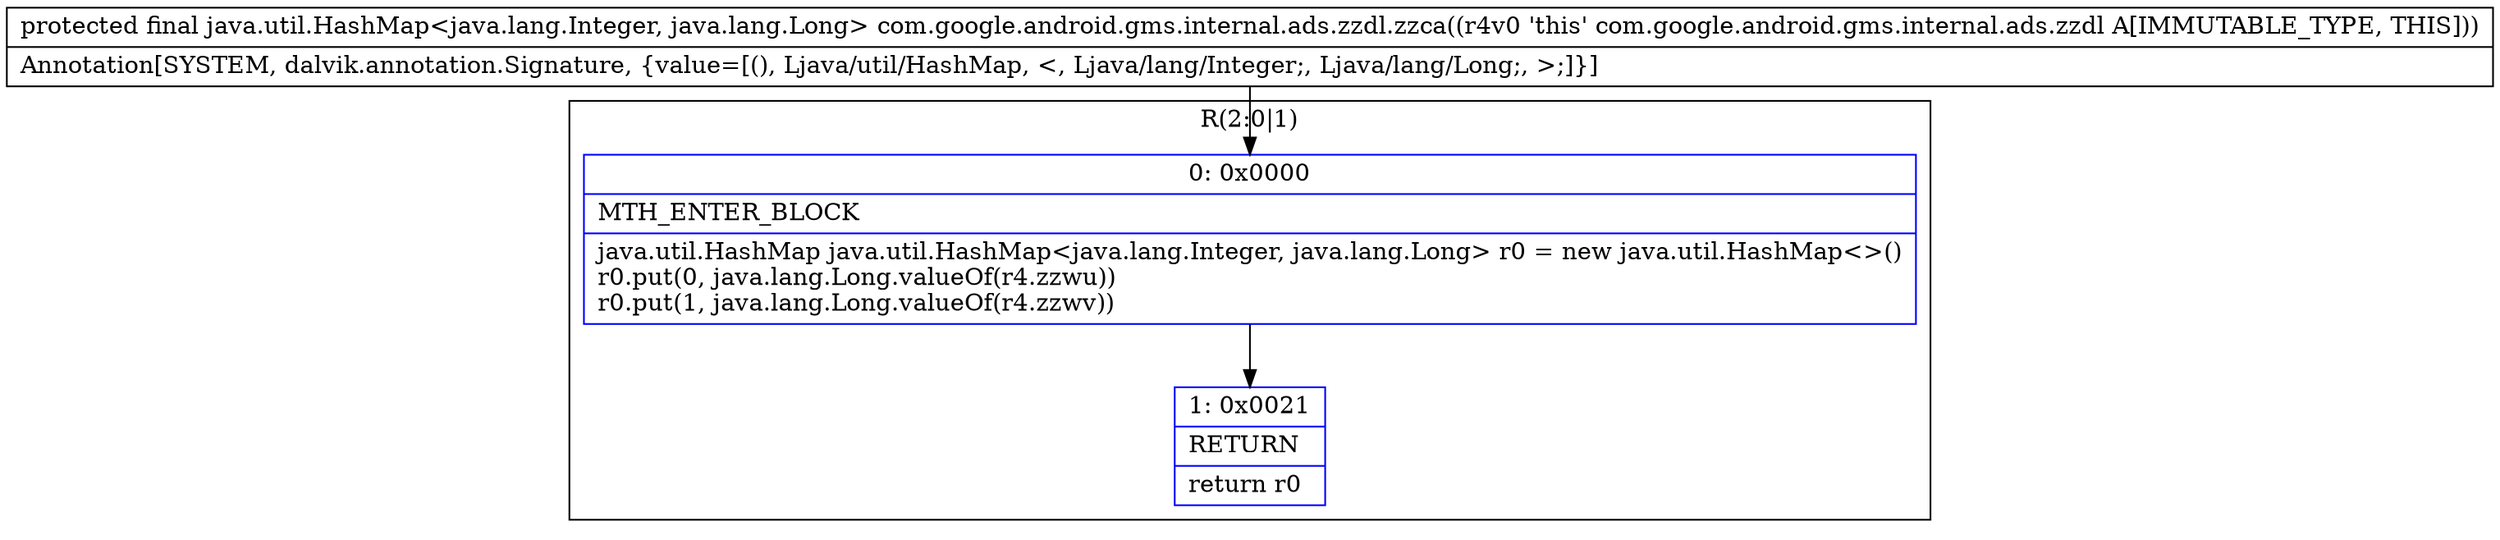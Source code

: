 digraph "CFG forcom.google.android.gms.internal.ads.zzdl.zzca()Ljava\/util\/HashMap;" {
subgraph cluster_Region_26391429 {
label = "R(2:0|1)";
node [shape=record,color=blue];
Node_0 [shape=record,label="{0\:\ 0x0000|MTH_ENTER_BLOCK\l|java.util.HashMap java.util.HashMap\<java.lang.Integer, java.lang.Long\> r0 = new java.util.HashMap\<\>()\lr0.put(0, java.lang.Long.valueOf(r4.zzwu))\lr0.put(1, java.lang.Long.valueOf(r4.zzwv))\l}"];
Node_1 [shape=record,label="{1\:\ 0x0021|RETURN\l|return r0\l}"];
}
MethodNode[shape=record,label="{protected final java.util.HashMap\<java.lang.Integer, java.lang.Long\> com.google.android.gms.internal.ads.zzdl.zzca((r4v0 'this' com.google.android.gms.internal.ads.zzdl A[IMMUTABLE_TYPE, THIS]))  | Annotation[SYSTEM, dalvik.annotation.Signature, \{value=[(), Ljava\/util\/HashMap, \<, Ljava\/lang\/Integer;, Ljava\/lang\/Long;, \>;]\}]\l}"];
MethodNode -> Node_0;
Node_0 -> Node_1;
}

